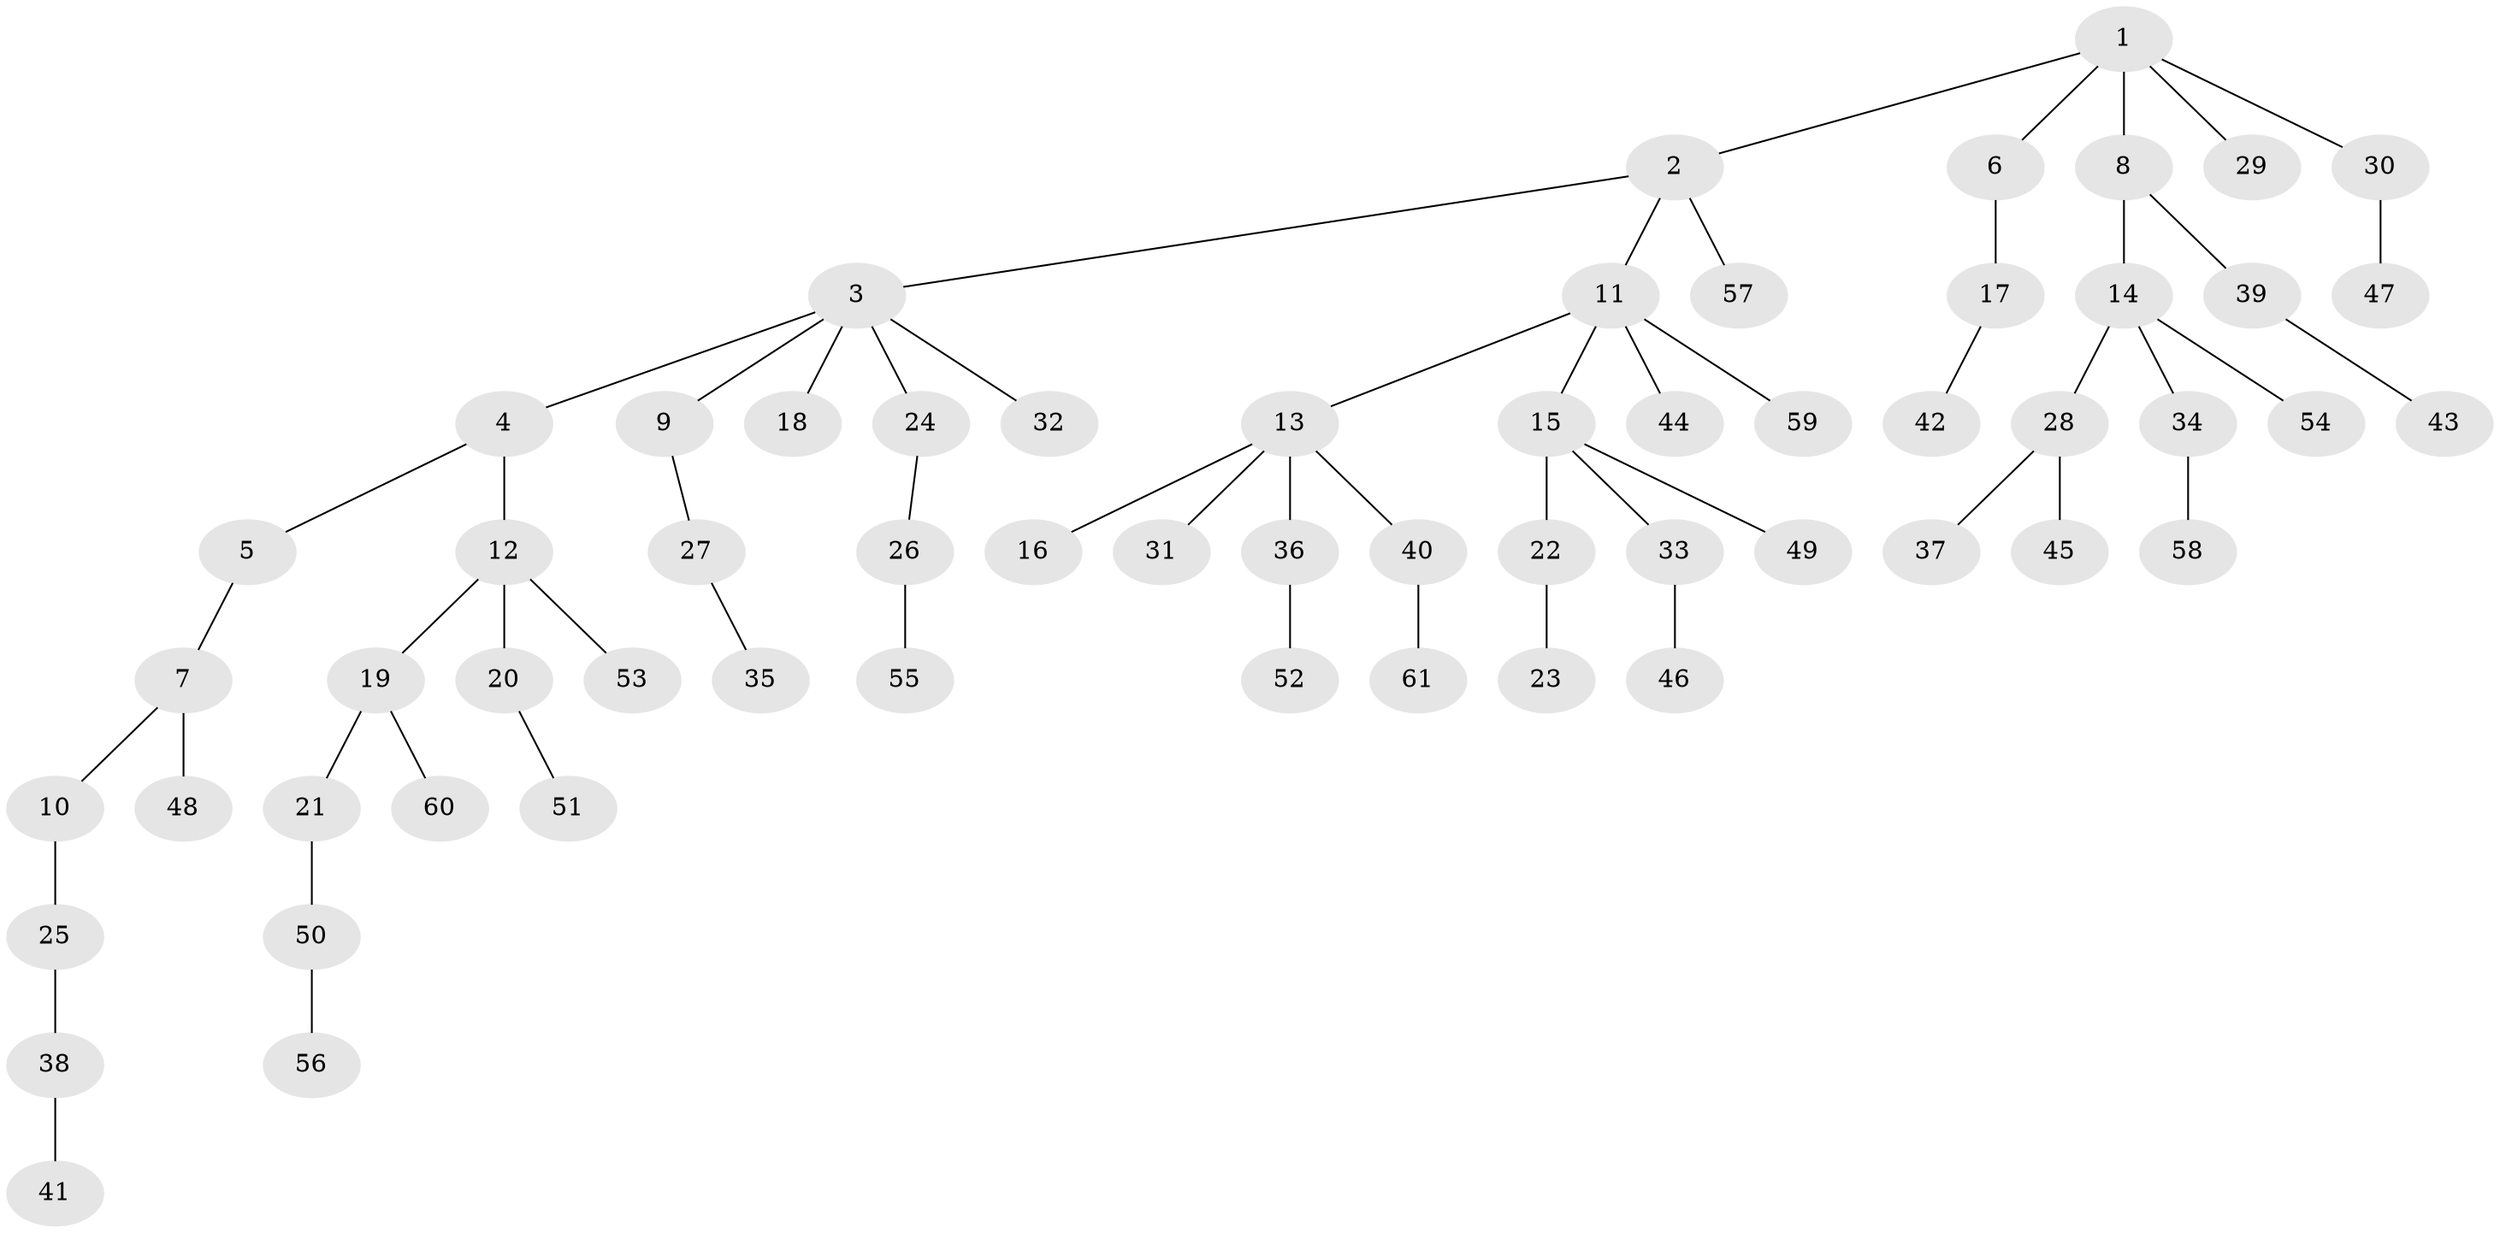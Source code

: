 // Generated by graph-tools (version 1.1) at 2025/36/03/09/25 02:36:56]
// undirected, 61 vertices, 60 edges
graph export_dot {
graph [start="1"]
  node [color=gray90,style=filled];
  1;
  2;
  3;
  4;
  5;
  6;
  7;
  8;
  9;
  10;
  11;
  12;
  13;
  14;
  15;
  16;
  17;
  18;
  19;
  20;
  21;
  22;
  23;
  24;
  25;
  26;
  27;
  28;
  29;
  30;
  31;
  32;
  33;
  34;
  35;
  36;
  37;
  38;
  39;
  40;
  41;
  42;
  43;
  44;
  45;
  46;
  47;
  48;
  49;
  50;
  51;
  52;
  53;
  54;
  55;
  56;
  57;
  58;
  59;
  60;
  61;
  1 -- 2;
  1 -- 6;
  1 -- 8;
  1 -- 29;
  1 -- 30;
  2 -- 3;
  2 -- 11;
  2 -- 57;
  3 -- 4;
  3 -- 9;
  3 -- 18;
  3 -- 24;
  3 -- 32;
  4 -- 5;
  4 -- 12;
  5 -- 7;
  6 -- 17;
  7 -- 10;
  7 -- 48;
  8 -- 14;
  8 -- 39;
  9 -- 27;
  10 -- 25;
  11 -- 13;
  11 -- 15;
  11 -- 44;
  11 -- 59;
  12 -- 19;
  12 -- 20;
  12 -- 53;
  13 -- 16;
  13 -- 31;
  13 -- 36;
  13 -- 40;
  14 -- 28;
  14 -- 34;
  14 -- 54;
  15 -- 22;
  15 -- 33;
  15 -- 49;
  17 -- 42;
  19 -- 21;
  19 -- 60;
  20 -- 51;
  21 -- 50;
  22 -- 23;
  24 -- 26;
  25 -- 38;
  26 -- 55;
  27 -- 35;
  28 -- 37;
  28 -- 45;
  30 -- 47;
  33 -- 46;
  34 -- 58;
  36 -- 52;
  38 -- 41;
  39 -- 43;
  40 -- 61;
  50 -- 56;
}
